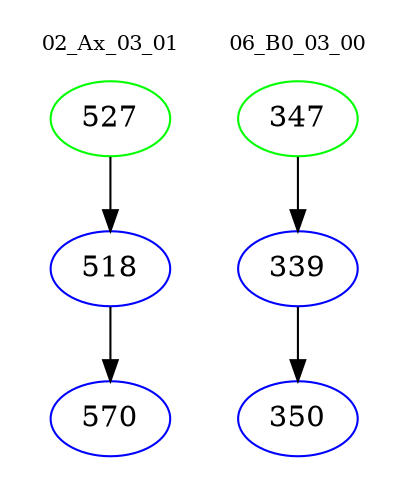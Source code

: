 digraph{
subgraph cluster_0 {
color = white
label = "02_Ax_03_01";
fontsize=10;
T0_527 [label="527", color="green"]
T0_527 -> T0_518 [color="black"]
T0_518 [label="518", color="blue"]
T0_518 -> T0_570 [color="black"]
T0_570 [label="570", color="blue"]
}
subgraph cluster_1 {
color = white
label = "06_B0_03_00";
fontsize=10;
T1_347 [label="347", color="green"]
T1_347 -> T1_339 [color="black"]
T1_339 [label="339", color="blue"]
T1_339 -> T1_350 [color="black"]
T1_350 [label="350", color="blue"]
}
}
